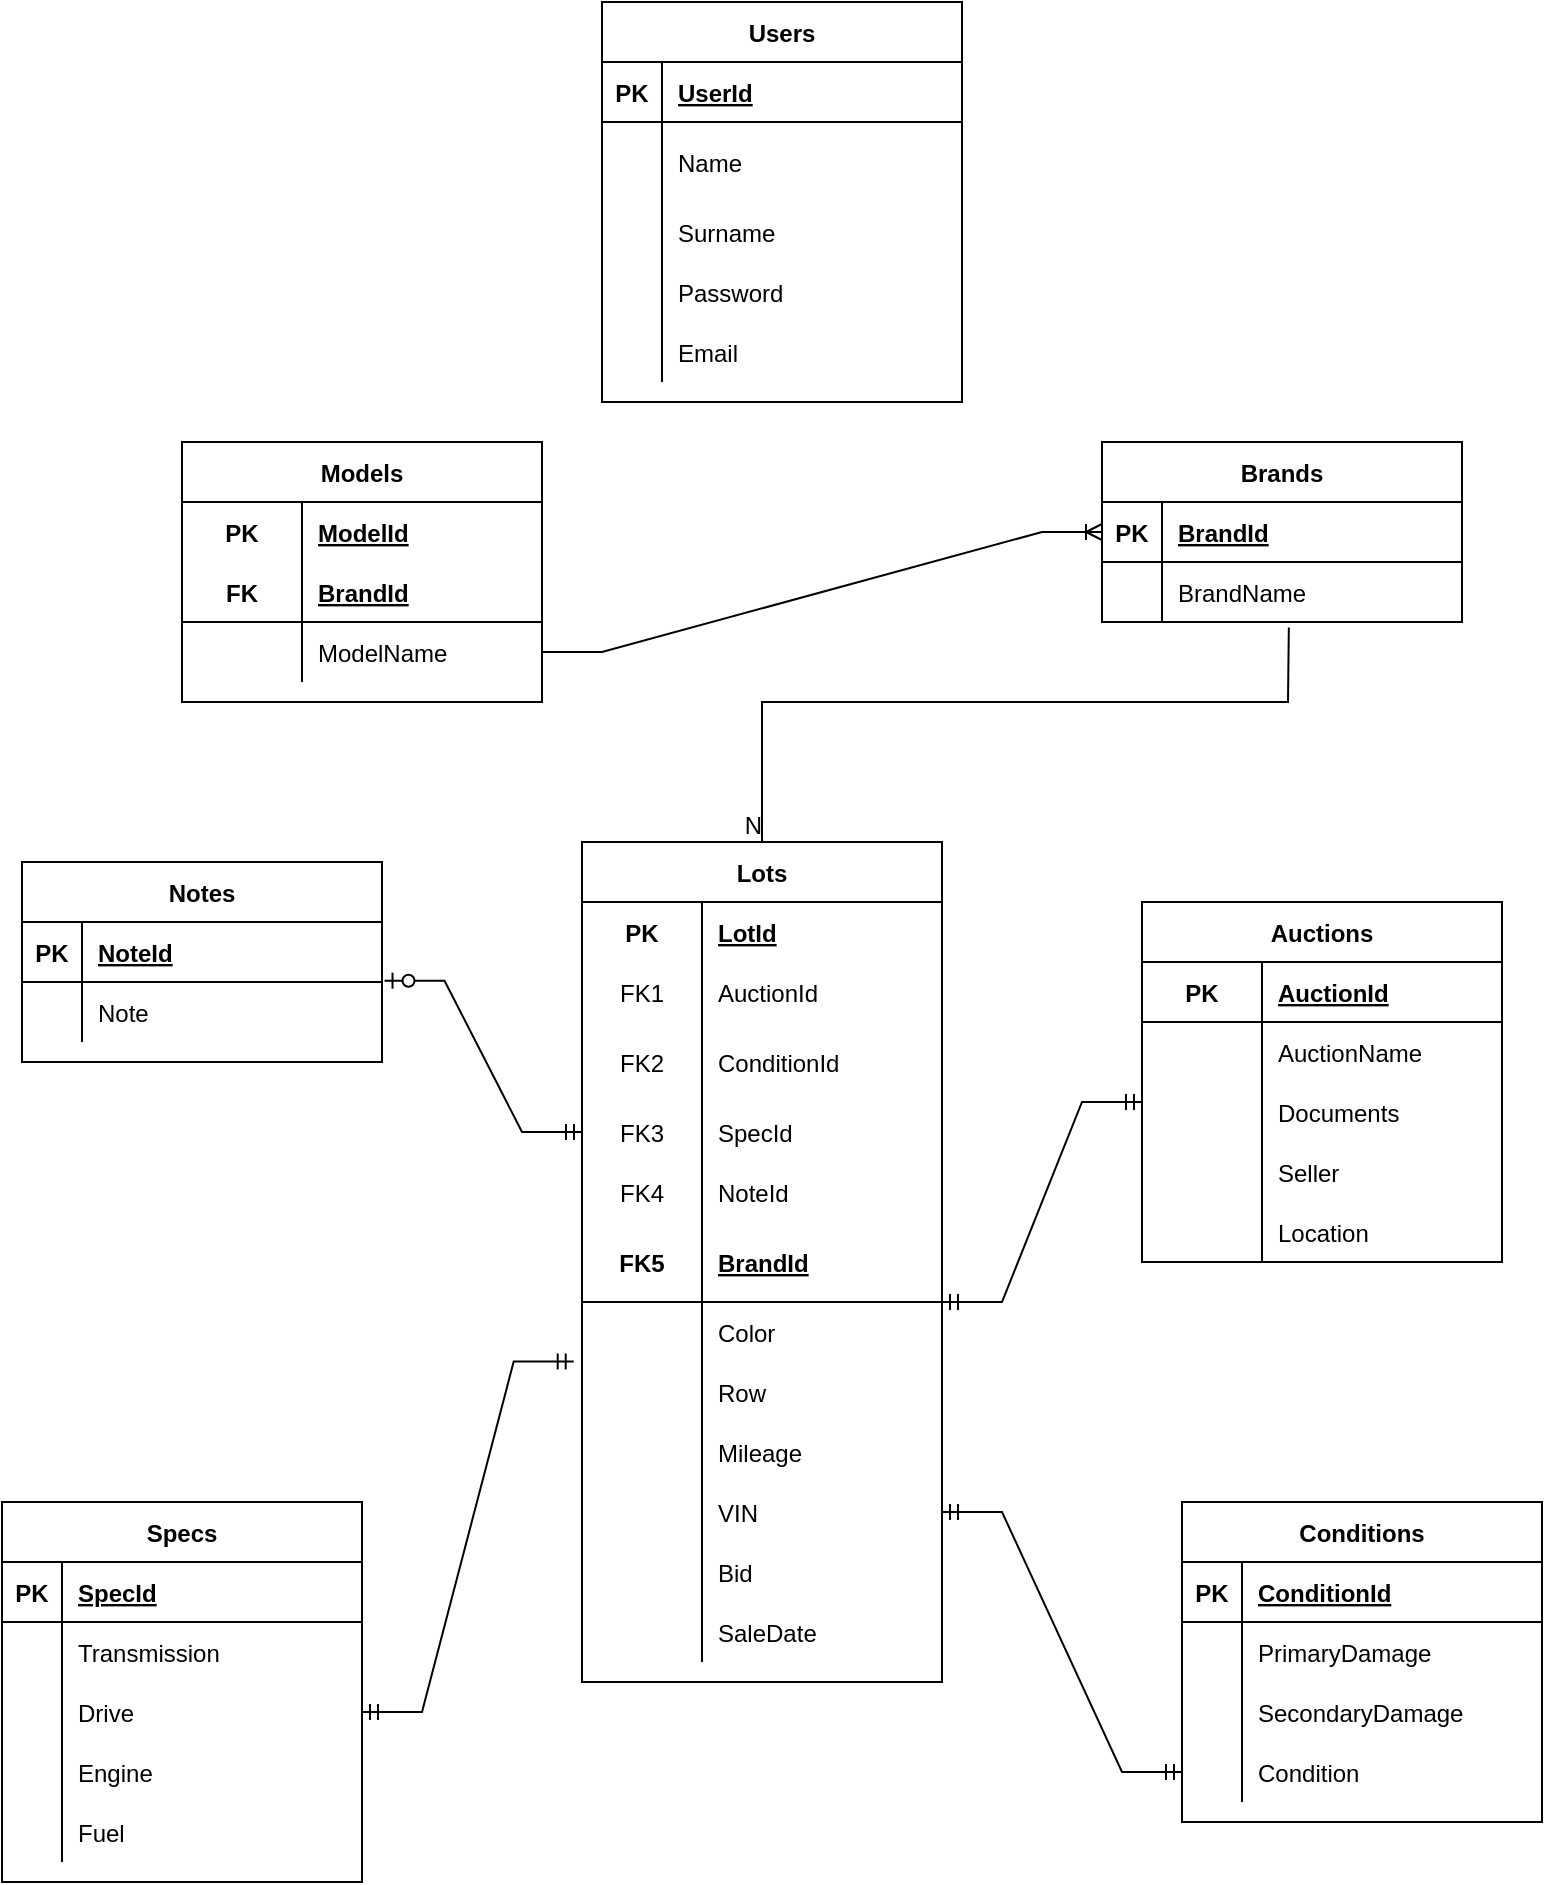 <mxfile version="20.4.1" type="device"><diagram id="ZHVFllfTm1Ne_Sg3Fxmw" name="Страница 1"><mxGraphModel dx="1738" dy="969" grid="1" gridSize="10" guides="1" tooltips="1" connect="1" arrows="1" fold="1" page="1" pageScale="1" pageWidth="827" pageHeight="1169" math="0" shadow="0"><root><mxCell id="0"/><mxCell id="1" parent="0"/><mxCell id="SFnsyW_C4qfjfUUi98TA-1" value="Brands" style="shape=table;startSize=30;container=1;collapsible=1;childLayout=tableLayout;fixedRows=1;rowLines=0;fontStyle=1;align=center;resizeLast=1;" vertex="1" parent="1"><mxGeometry x="590" y="330" width="180" height="90" as="geometry"/></mxCell><mxCell id="SFnsyW_C4qfjfUUi98TA-2" value="" style="shape=tableRow;horizontal=0;startSize=0;swimlaneHead=0;swimlaneBody=0;fillColor=none;collapsible=0;dropTarget=0;points=[[0,0.5],[1,0.5]];portConstraint=eastwest;top=0;left=0;right=0;bottom=1;" vertex="1" parent="SFnsyW_C4qfjfUUi98TA-1"><mxGeometry y="30" width="180" height="30" as="geometry"/></mxCell><mxCell id="SFnsyW_C4qfjfUUi98TA-3" value="PK" style="shape=partialRectangle;connectable=0;fillColor=none;top=0;left=0;bottom=0;right=0;fontStyle=1;overflow=hidden;" vertex="1" parent="SFnsyW_C4qfjfUUi98TA-2"><mxGeometry width="30" height="30" as="geometry"><mxRectangle width="30" height="30" as="alternateBounds"/></mxGeometry></mxCell><mxCell id="SFnsyW_C4qfjfUUi98TA-4" value="BrandId" style="shape=partialRectangle;connectable=0;fillColor=none;top=0;left=0;bottom=0;right=0;align=left;spacingLeft=6;fontStyle=5;overflow=hidden;" vertex="1" parent="SFnsyW_C4qfjfUUi98TA-2"><mxGeometry x="30" width="150" height="30" as="geometry"><mxRectangle width="150" height="30" as="alternateBounds"/></mxGeometry></mxCell><mxCell id="SFnsyW_C4qfjfUUi98TA-5" value="" style="shape=tableRow;horizontal=0;startSize=0;swimlaneHead=0;swimlaneBody=0;fillColor=none;collapsible=0;dropTarget=0;points=[[0,0.5],[1,0.5]];portConstraint=eastwest;top=0;left=0;right=0;bottom=0;" vertex="1" parent="SFnsyW_C4qfjfUUi98TA-1"><mxGeometry y="60" width="180" height="30" as="geometry"/></mxCell><mxCell id="SFnsyW_C4qfjfUUi98TA-6" value="" style="shape=partialRectangle;connectable=0;fillColor=none;top=0;left=0;bottom=0;right=0;editable=1;overflow=hidden;" vertex="1" parent="SFnsyW_C4qfjfUUi98TA-5"><mxGeometry width="30" height="30" as="geometry"><mxRectangle width="30" height="30" as="alternateBounds"/></mxGeometry></mxCell><mxCell id="SFnsyW_C4qfjfUUi98TA-7" value="BrandName" style="shape=partialRectangle;connectable=0;fillColor=none;top=0;left=0;bottom=0;right=0;align=left;spacingLeft=6;overflow=hidden;" vertex="1" parent="SFnsyW_C4qfjfUUi98TA-5"><mxGeometry x="30" width="150" height="30" as="geometry"><mxRectangle width="150" height="30" as="alternateBounds"/></mxGeometry></mxCell><mxCell id="SFnsyW_C4qfjfUUi98TA-14" value="Models" style="shape=table;startSize=30;container=1;collapsible=1;childLayout=tableLayout;fixedRows=1;rowLines=0;fontStyle=1;align=center;resizeLast=1;" vertex="1" parent="1"><mxGeometry x="130" y="330" width="180" height="130" as="geometry"/></mxCell><mxCell id="SFnsyW_C4qfjfUUi98TA-15" value="" style="shape=tableRow;horizontal=0;startSize=0;swimlaneHead=0;swimlaneBody=0;fillColor=none;collapsible=0;dropTarget=0;points=[[0,0.5],[1,0.5]];portConstraint=eastwest;top=0;left=0;right=0;bottom=0;" vertex="1" parent="SFnsyW_C4qfjfUUi98TA-14"><mxGeometry y="30" width="180" height="30" as="geometry"/></mxCell><mxCell id="SFnsyW_C4qfjfUUi98TA-16" value="PK" style="shape=partialRectangle;connectable=0;fillColor=none;top=0;left=0;bottom=0;right=0;fontStyle=1;overflow=hidden;" vertex="1" parent="SFnsyW_C4qfjfUUi98TA-15"><mxGeometry width="60" height="30" as="geometry"><mxRectangle width="60" height="30" as="alternateBounds"/></mxGeometry></mxCell><mxCell id="SFnsyW_C4qfjfUUi98TA-17" value="ModelId" style="shape=partialRectangle;connectable=0;fillColor=none;top=0;left=0;bottom=0;right=0;align=left;spacingLeft=6;fontStyle=5;overflow=hidden;" vertex="1" parent="SFnsyW_C4qfjfUUi98TA-15"><mxGeometry x="60" width="120" height="30" as="geometry"><mxRectangle width="120" height="30" as="alternateBounds"/></mxGeometry></mxCell><mxCell id="SFnsyW_C4qfjfUUi98TA-18" value="" style="shape=tableRow;horizontal=0;startSize=0;swimlaneHead=0;swimlaneBody=0;fillColor=none;collapsible=0;dropTarget=0;points=[[0,0.5],[1,0.5]];portConstraint=eastwest;top=0;left=0;right=0;bottom=1;" vertex="1" parent="SFnsyW_C4qfjfUUi98TA-14"><mxGeometry y="60" width="180" height="30" as="geometry"/></mxCell><mxCell id="SFnsyW_C4qfjfUUi98TA-19" value="FK" style="shape=partialRectangle;connectable=0;fillColor=none;top=0;left=0;bottom=0;right=0;fontStyle=1;overflow=hidden;" vertex="1" parent="SFnsyW_C4qfjfUUi98TA-18"><mxGeometry width="60" height="30" as="geometry"><mxRectangle width="60" height="30" as="alternateBounds"/></mxGeometry></mxCell><mxCell id="SFnsyW_C4qfjfUUi98TA-20" value="BrandId" style="shape=partialRectangle;connectable=0;fillColor=none;top=0;left=0;bottom=0;right=0;align=left;spacingLeft=6;fontStyle=5;overflow=hidden;" vertex="1" parent="SFnsyW_C4qfjfUUi98TA-18"><mxGeometry x="60" width="120" height="30" as="geometry"><mxRectangle width="120" height="30" as="alternateBounds"/></mxGeometry></mxCell><mxCell id="SFnsyW_C4qfjfUUi98TA-21" value="" style="shape=tableRow;horizontal=0;startSize=0;swimlaneHead=0;swimlaneBody=0;fillColor=none;collapsible=0;dropTarget=0;points=[[0,0.5],[1,0.5]];portConstraint=eastwest;top=0;left=0;right=0;bottom=0;" vertex="1" parent="SFnsyW_C4qfjfUUi98TA-14"><mxGeometry y="90" width="180" height="30" as="geometry"/></mxCell><mxCell id="SFnsyW_C4qfjfUUi98TA-22" value="" style="shape=partialRectangle;connectable=0;fillColor=none;top=0;left=0;bottom=0;right=0;editable=1;overflow=hidden;" vertex="1" parent="SFnsyW_C4qfjfUUi98TA-21"><mxGeometry width="60" height="30" as="geometry"><mxRectangle width="60" height="30" as="alternateBounds"/></mxGeometry></mxCell><mxCell id="SFnsyW_C4qfjfUUi98TA-23" value="ModelName" style="shape=partialRectangle;connectable=0;fillColor=none;top=0;left=0;bottom=0;right=0;align=left;spacingLeft=6;overflow=hidden;" vertex="1" parent="SFnsyW_C4qfjfUUi98TA-21"><mxGeometry x="60" width="120" height="30" as="geometry"><mxRectangle width="120" height="30" as="alternateBounds"/></mxGeometry></mxCell><mxCell id="SFnsyW_C4qfjfUUi98TA-27" value="Lots" style="shape=table;startSize=30;container=1;collapsible=1;childLayout=tableLayout;fixedRows=1;rowLines=0;fontStyle=1;align=center;resizeLast=1;" vertex="1" parent="1"><mxGeometry x="330" y="530" width="180" height="420" as="geometry"/></mxCell><mxCell id="SFnsyW_C4qfjfUUi98TA-28" value="" style="shape=tableRow;horizontal=0;startSize=0;swimlaneHead=0;swimlaneBody=0;fillColor=none;collapsible=0;dropTarget=0;points=[[0,0.5],[1,0.5]];portConstraint=eastwest;top=0;left=0;right=0;bottom=0;" vertex="1" parent="SFnsyW_C4qfjfUUi98TA-27"><mxGeometry y="30" width="180" height="30" as="geometry"/></mxCell><mxCell id="SFnsyW_C4qfjfUUi98TA-29" value="PK" style="shape=partialRectangle;connectable=0;fillColor=none;top=0;left=0;bottom=0;right=0;fontStyle=1;overflow=hidden;" vertex="1" parent="SFnsyW_C4qfjfUUi98TA-28"><mxGeometry width="60" height="30" as="geometry"><mxRectangle width="60" height="30" as="alternateBounds"/></mxGeometry></mxCell><mxCell id="SFnsyW_C4qfjfUUi98TA-30" value="LotId" style="shape=partialRectangle;connectable=0;fillColor=none;top=0;left=0;bottom=0;right=0;align=left;spacingLeft=6;fontStyle=5;overflow=hidden;" vertex="1" parent="SFnsyW_C4qfjfUUi98TA-28"><mxGeometry x="60" width="120" height="30" as="geometry"><mxRectangle width="120" height="30" as="alternateBounds"/></mxGeometry></mxCell><mxCell id="SFnsyW_C4qfjfUUi98TA-43" value="" style="shape=tableRow;horizontal=0;startSize=0;swimlaneHead=0;swimlaneBody=0;fillColor=none;collapsible=0;dropTarget=0;points=[[0,0.5],[1,0.5]];portConstraint=eastwest;top=0;left=0;right=0;bottom=0;" vertex="1" parent="SFnsyW_C4qfjfUUi98TA-27"><mxGeometry y="60" width="180" height="30" as="geometry"/></mxCell><mxCell id="SFnsyW_C4qfjfUUi98TA-44" value="FK1" style="shape=partialRectangle;connectable=0;fillColor=none;top=0;left=0;bottom=0;right=0;fontStyle=0;overflow=hidden;" vertex="1" parent="SFnsyW_C4qfjfUUi98TA-43"><mxGeometry width="60" height="30" as="geometry"><mxRectangle width="60" height="30" as="alternateBounds"/></mxGeometry></mxCell><mxCell id="SFnsyW_C4qfjfUUi98TA-45" value="AuctionId" style="shape=partialRectangle;connectable=0;fillColor=none;top=0;left=0;bottom=0;right=0;align=left;spacingLeft=6;fontStyle=0;overflow=hidden;" vertex="1" parent="SFnsyW_C4qfjfUUi98TA-43"><mxGeometry x="60" width="120" height="30" as="geometry"><mxRectangle width="120" height="30" as="alternateBounds"/></mxGeometry></mxCell><mxCell id="SFnsyW_C4qfjfUUi98TA-46" value="" style="shape=tableRow;horizontal=0;startSize=0;swimlaneHead=0;swimlaneBody=0;fillColor=none;collapsible=0;dropTarget=0;points=[[0,0.5],[1,0.5]];portConstraint=eastwest;top=0;left=0;right=0;bottom=0;" vertex="1" parent="SFnsyW_C4qfjfUUi98TA-27"><mxGeometry y="90" width="180" height="40" as="geometry"/></mxCell><mxCell id="SFnsyW_C4qfjfUUi98TA-47" value="FK2" style="shape=partialRectangle;connectable=0;fillColor=none;top=0;left=0;bottom=0;right=0;fontStyle=0;overflow=hidden;" vertex="1" parent="SFnsyW_C4qfjfUUi98TA-46"><mxGeometry width="60" height="40" as="geometry"><mxRectangle width="60" height="40" as="alternateBounds"/></mxGeometry></mxCell><mxCell id="SFnsyW_C4qfjfUUi98TA-48" value="ConditionId" style="shape=partialRectangle;connectable=0;fillColor=none;top=0;left=0;bottom=0;right=0;align=left;spacingLeft=6;fontStyle=0;overflow=hidden;" vertex="1" parent="SFnsyW_C4qfjfUUi98TA-46"><mxGeometry x="60" width="120" height="40" as="geometry"><mxRectangle width="120" height="40" as="alternateBounds"/></mxGeometry></mxCell><mxCell id="SFnsyW_C4qfjfUUi98TA-124" value="" style="shape=tableRow;horizontal=0;startSize=0;swimlaneHead=0;swimlaneBody=0;fillColor=none;collapsible=0;dropTarget=0;points=[[0,0.5],[1,0.5]];portConstraint=eastwest;top=0;left=0;right=0;bottom=0;" vertex="1" parent="SFnsyW_C4qfjfUUi98TA-27"><mxGeometry y="130" width="180" height="30" as="geometry"/></mxCell><mxCell id="SFnsyW_C4qfjfUUi98TA-125" value="FK3" style="shape=partialRectangle;connectable=0;fillColor=none;top=0;left=0;bottom=0;right=0;fontStyle=0;overflow=hidden;" vertex="1" parent="SFnsyW_C4qfjfUUi98TA-124"><mxGeometry width="60" height="30" as="geometry"><mxRectangle width="60" height="30" as="alternateBounds"/></mxGeometry></mxCell><mxCell id="SFnsyW_C4qfjfUUi98TA-126" value="SpecId" style="shape=partialRectangle;connectable=0;fillColor=none;top=0;left=0;bottom=0;right=0;align=left;spacingLeft=6;fontStyle=0;overflow=hidden;" vertex="1" parent="SFnsyW_C4qfjfUUi98TA-124"><mxGeometry x="60" width="120" height="30" as="geometry"><mxRectangle width="120" height="30" as="alternateBounds"/></mxGeometry></mxCell><mxCell id="SFnsyW_C4qfjfUUi98TA-161" value="" style="shape=tableRow;horizontal=0;startSize=0;swimlaneHead=0;swimlaneBody=0;fillColor=none;collapsible=0;dropTarget=0;points=[[0,0.5],[1,0.5]];portConstraint=eastwest;top=0;left=0;right=0;bottom=0;" vertex="1" parent="SFnsyW_C4qfjfUUi98TA-27"><mxGeometry y="160" width="180" height="30" as="geometry"/></mxCell><mxCell id="SFnsyW_C4qfjfUUi98TA-162" value="FK4" style="shape=partialRectangle;connectable=0;fillColor=none;top=0;left=0;bottom=0;right=0;fontStyle=0;overflow=hidden;" vertex="1" parent="SFnsyW_C4qfjfUUi98TA-161"><mxGeometry width="60" height="30" as="geometry"><mxRectangle width="60" height="30" as="alternateBounds"/></mxGeometry></mxCell><mxCell id="SFnsyW_C4qfjfUUi98TA-163" value="NoteId" style="shape=partialRectangle;connectable=0;fillColor=none;top=0;left=0;bottom=0;right=0;align=left;spacingLeft=6;fontStyle=0;overflow=hidden;" vertex="1" parent="SFnsyW_C4qfjfUUi98TA-161"><mxGeometry x="60" width="120" height="30" as="geometry"><mxRectangle width="120" height="30" as="alternateBounds"/></mxGeometry></mxCell><mxCell id="SFnsyW_C4qfjfUUi98TA-31" value="" style="shape=tableRow;horizontal=0;startSize=0;swimlaneHead=0;swimlaneBody=0;fillColor=none;collapsible=0;dropTarget=0;points=[[0,0.5],[1,0.5]];portConstraint=eastwest;top=0;left=0;right=0;bottom=1;" vertex="1" parent="SFnsyW_C4qfjfUUi98TA-27"><mxGeometry y="190" width="180" height="40" as="geometry"/></mxCell><mxCell id="SFnsyW_C4qfjfUUi98TA-32" value="FK5" style="shape=partialRectangle;connectable=0;fillColor=none;top=0;left=0;bottom=0;right=0;fontStyle=1;overflow=hidden;" vertex="1" parent="SFnsyW_C4qfjfUUi98TA-31"><mxGeometry width="60" height="40" as="geometry"><mxRectangle width="60" height="40" as="alternateBounds"/></mxGeometry></mxCell><mxCell id="SFnsyW_C4qfjfUUi98TA-33" value="BrandId" style="shape=partialRectangle;connectable=0;fillColor=none;top=0;left=0;bottom=0;right=0;align=left;spacingLeft=6;fontStyle=5;overflow=hidden;" vertex="1" parent="SFnsyW_C4qfjfUUi98TA-31"><mxGeometry x="60" width="120" height="40" as="geometry"><mxRectangle width="120" height="40" as="alternateBounds"/></mxGeometry></mxCell><mxCell id="SFnsyW_C4qfjfUUi98TA-34" value="" style="shape=tableRow;horizontal=0;startSize=0;swimlaneHead=0;swimlaneBody=0;fillColor=none;collapsible=0;dropTarget=0;points=[[0,0.5],[1,0.5]];portConstraint=eastwest;top=0;left=0;right=0;bottom=0;" vertex="1" parent="SFnsyW_C4qfjfUUi98TA-27"><mxGeometry y="230" width="180" height="30" as="geometry"/></mxCell><mxCell id="SFnsyW_C4qfjfUUi98TA-35" value="" style="shape=partialRectangle;connectable=0;fillColor=none;top=0;left=0;bottom=0;right=0;editable=1;overflow=hidden;" vertex="1" parent="SFnsyW_C4qfjfUUi98TA-34"><mxGeometry width="60" height="30" as="geometry"><mxRectangle width="60" height="30" as="alternateBounds"/></mxGeometry></mxCell><mxCell id="SFnsyW_C4qfjfUUi98TA-36" value="Color" style="shape=partialRectangle;connectable=0;fillColor=none;top=0;left=0;bottom=0;right=0;align=left;spacingLeft=6;overflow=hidden;" vertex="1" parent="SFnsyW_C4qfjfUUi98TA-34"><mxGeometry x="60" width="120" height="30" as="geometry"><mxRectangle width="120" height="30" as="alternateBounds"/></mxGeometry></mxCell><mxCell id="SFnsyW_C4qfjfUUi98TA-65" value="" style="shape=tableRow;horizontal=0;startSize=0;swimlaneHead=0;swimlaneBody=0;fillColor=none;collapsible=0;dropTarget=0;points=[[0,0.5],[1,0.5]];portConstraint=eastwest;top=0;left=0;right=0;bottom=0;" vertex="1" parent="SFnsyW_C4qfjfUUi98TA-27"><mxGeometry y="260" width="180" height="30" as="geometry"/></mxCell><mxCell id="SFnsyW_C4qfjfUUi98TA-66" value="" style="shape=partialRectangle;connectable=0;fillColor=none;top=0;left=0;bottom=0;right=0;editable=1;overflow=hidden;" vertex="1" parent="SFnsyW_C4qfjfUUi98TA-65"><mxGeometry width="60" height="30" as="geometry"><mxRectangle width="60" height="30" as="alternateBounds"/></mxGeometry></mxCell><mxCell id="SFnsyW_C4qfjfUUi98TA-67" value="Row" style="shape=partialRectangle;connectable=0;fillColor=none;top=0;left=0;bottom=0;right=0;align=left;spacingLeft=6;overflow=hidden;" vertex="1" parent="SFnsyW_C4qfjfUUi98TA-65"><mxGeometry x="60" width="120" height="30" as="geometry"><mxRectangle width="120" height="30" as="alternateBounds"/></mxGeometry></mxCell><mxCell id="SFnsyW_C4qfjfUUi98TA-68" value="" style="shape=tableRow;horizontal=0;startSize=0;swimlaneHead=0;swimlaneBody=0;fillColor=none;collapsible=0;dropTarget=0;points=[[0,0.5],[1,0.5]];portConstraint=eastwest;top=0;left=0;right=0;bottom=0;" vertex="1" parent="SFnsyW_C4qfjfUUi98TA-27"><mxGeometry y="290" width="180" height="30" as="geometry"/></mxCell><mxCell id="SFnsyW_C4qfjfUUi98TA-69" value="" style="shape=partialRectangle;connectable=0;fillColor=none;top=0;left=0;bottom=0;right=0;editable=1;overflow=hidden;" vertex="1" parent="SFnsyW_C4qfjfUUi98TA-68"><mxGeometry width="60" height="30" as="geometry"><mxRectangle width="60" height="30" as="alternateBounds"/></mxGeometry></mxCell><mxCell id="SFnsyW_C4qfjfUUi98TA-70" value="Mileage" style="shape=partialRectangle;connectable=0;fillColor=none;top=0;left=0;bottom=0;right=0;align=left;spacingLeft=6;overflow=hidden;" vertex="1" parent="SFnsyW_C4qfjfUUi98TA-68"><mxGeometry x="60" width="120" height="30" as="geometry"><mxRectangle width="120" height="30" as="alternateBounds"/></mxGeometry></mxCell><mxCell id="SFnsyW_C4qfjfUUi98TA-90" value="" style="shape=tableRow;horizontal=0;startSize=0;swimlaneHead=0;swimlaneBody=0;fillColor=none;collapsible=0;dropTarget=0;points=[[0,0.5],[1,0.5]];portConstraint=eastwest;top=0;left=0;right=0;bottom=0;" vertex="1" parent="SFnsyW_C4qfjfUUi98TA-27"><mxGeometry y="320" width="180" height="30" as="geometry"/></mxCell><mxCell id="SFnsyW_C4qfjfUUi98TA-91" value="" style="shape=partialRectangle;connectable=0;fillColor=none;top=0;left=0;bottom=0;right=0;editable=1;overflow=hidden;" vertex="1" parent="SFnsyW_C4qfjfUUi98TA-90"><mxGeometry width="60" height="30" as="geometry"><mxRectangle width="60" height="30" as="alternateBounds"/></mxGeometry></mxCell><mxCell id="SFnsyW_C4qfjfUUi98TA-92" value="VIN" style="shape=partialRectangle;connectable=0;fillColor=none;top=0;left=0;bottom=0;right=0;align=left;spacingLeft=6;overflow=hidden;" vertex="1" parent="SFnsyW_C4qfjfUUi98TA-90"><mxGeometry x="60" width="120" height="30" as="geometry"><mxRectangle width="120" height="30" as="alternateBounds"/></mxGeometry></mxCell><mxCell id="SFnsyW_C4qfjfUUi98TA-131" value="" style="shape=tableRow;horizontal=0;startSize=0;swimlaneHead=0;swimlaneBody=0;fillColor=none;collapsible=0;dropTarget=0;points=[[0,0.5],[1,0.5]];portConstraint=eastwest;top=0;left=0;right=0;bottom=0;" vertex="1" parent="SFnsyW_C4qfjfUUi98TA-27"><mxGeometry y="350" width="180" height="30" as="geometry"/></mxCell><mxCell id="SFnsyW_C4qfjfUUi98TA-132" value="" style="shape=partialRectangle;connectable=0;fillColor=none;top=0;left=0;bottom=0;right=0;editable=1;overflow=hidden;" vertex="1" parent="SFnsyW_C4qfjfUUi98TA-131"><mxGeometry width="60" height="30" as="geometry"><mxRectangle width="60" height="30" as="alternateBounds"/></mxGeometry></mxCell><mxCell id="SFnsyW_C4qfjfUUi98TA-133" value="Bid" style="shape=partialRectangle;connectable=0;fillColor=none;top=0;left=0;bottom=0;right=0;align=left;spacingLeft=6;overflow=hidden;" vertex="1" parent="SFnsyW_C4qfjfUUi98TA-131"><mxGeometry x="60" width="120" height="30" as="geometry"><mxRectangle width="120" height="30" as="alternateBounds"/></mxGeometry></mxCell><mxCell id="SFnsyW_C4qfjfUUi98TA-37" value="" style="shape=tableRow;horizontal=0;startSize=0;swimlaneHead=0;swimlaneBody=0;fillColor=none;collapsible=0;dropTarget=0;points=[[0,0.5],[1,0.5]];portConstraint=eastwest;top=0;left=0;right=0;bottom=0;" vertex="1" parent="SFnsyW_C4qfjfUUi98TA-27"><mxGeometry y="380" width="180" height="30" as="geometry"/></mxCell><mxCell id="SFnsyW_C4qfjfUUi98TA-38" value="" style="shape=partialRectangle;connectable=0;fillColor=none;top=0;left=0;bottom=0;right=0;editable=1;overflow=hidden;" vertex="1" parent="SFnsyW_C4qfjfUUi98TA-37"><mxGeometry width="60" height="30" as="geometry"><mxRectangle width="60" height="30" as="alternateBounds"/></mxGeometry></mxCell><mxCell id="SFnsyW_C4qfjfUUi98TA-39" value="SaleDate" style="shape=partialRectangle;connectable=0;fillColor=none;top=0;left=0;bottom=0;right=0;align=left;spacingLeft=6;overflow=hidden;" vertex="1" parent="SFnsyW_C4qfjfUUi98TA-37"><mxGeometry x="60" width="120" height="30" as="geometry"><mxRectangle width="120" height="30" as="alternateBounds"/></mxGeometry></mxCell><mxCell id="SFnsyW_C4qfjfUUi98TA-49" value="Users" style="shape=table;startSize=30;container=1;collapsible=1;childLayout=tableLayout;fixedRows=1;rowLines=0;fontStyle=1;align=center;resizeLast=1;" vertex="1" parent="1"><mxGeometry x="340" y="110" width="180" height="200" as="geometry"/></mxCell><mxCell id="SFnsyW_C4qfjfUUi98TA-50" value="" style="shape=tableRow;horizontal=0;startSize=0;swimlaneHead=0;swimlaneBody=0;fillColor=none;collapsible=0;dropTarget=0;points=[[0,0.5],[1,0.5]];portConstraint=eastwest;top=0;left=0;right=0;bottom=1;" vertex="1" parent="SFnsyW_C4qfjfUUi98TA-49"><mxGeometry y="30" width="180" height="30" as="geometry"/></mxCell><mxCell id="SFnsyW_C4qfjfUUi98TA-51" value="PK" style="shape=partialRectangle;connectable=0;fillColor=none;top=0;left=0;bottom=0;right=0;fontStyle=1;overflow=hidden;" vertex="1" parent="SFnsyW_C4qfjfUUi98TA-50"><mxGeometry width="30" height="30" as="geometry"><mxRectangle width="30" height="30" as="alternateBounds"/></mxGeometry></mxCell><mxCell id="SFnsyW_C4qfjfUUi98TA-52" value="UserId" style="shape=partialRectangle;connectable=0;fillColor=none;top=0;left=0;bottom=0;right=0;align=left;spacingLeft=6;fontStyle=5;overflow=hidden;" vertex="1" parent="SFnsyW_C4qfjfUUi98TA-50"><mxGeometry x="30" width="150" height="30" as="geometry"><mxRectangle width="150" height="30" as="alternateBounds"/></mxGeometry></mxCell><mxCell id="SFnsyW_C4qfjfUUi98TA-53" value="" style="shape=tableRow;horizontal=0;startSize=0;swimlaneHead=0;swimlaneBody=0;fillColor=none;collapsible=0;dropTarget=0;points=[[0,0.5],[1,0.5]];portConstraint=eastwest;top=0;left=0;right=0;bottom=0;" vertex="1" parent="SFnsyW_C4qfjfUUi98TA-49"><mxGeometry y="60" width="180" height="40" as="geometry"/></mxCell><mxCell id="SFnsyW_C4qfjfUUi98TA-54" value="" style="shape=partialRectangle;connectable=0;fillColor=none;top=0;left=0;bottom=0;right=0;editable=1;overflow=hidden;" vertex="1" parent="SFnsyW_C4qfjfUUi98TA-53"><mxGeometry width="30" height="40" as="geometry"><mxRectangle width="30" height="40" as="alternateBounds"/></mxGeometry></mxCell><mxCell id="SFnsyW_C4qfjfUUi98TA-55" value="Name" style="shape=partialRectangle;connectable=0;fillColor=none;top=0;left=0;bottom=0;right=0;align=left;spacingLeft=6;overflow=hidden;" vertex="1" parent="SFnsyW_C4qfjfUUi98TA-53"><mxGeometry x="30" width="150" height="40" as="geometry"><mxRectangle width="150" height="40" as="alternateBounds"/></mxGeometry></mxCell><mxCell id="SFnsyW_C4qfjfUUi98TA-56" value="" style="shape=tableRow;horizontal=0;startSize=0;swimlaneHead=0;swimlaneBody=0;fillColor=none;collapsible=0;dropTarget=0;points=[[0,0.5],[1,0.5]];portConstraint=eastwest;top=0;left=0;right=0;bottom=0;" vertex="1" parent="SFnsyW_C4qfjfUUi98TA-49"><mxGeometry y="100" width="180" height="30" as="geometry"/></mxCell><mxCell id="SFnsyW_C4qfjfUUi98TA-57" value="" style="shape=partialRectangle;connectable=0;fillColor=none;top=0;left=0;bottom=0;right=0;editable=1;overflow=hidden;" vertex="1" parent="SFnsyW_C4qfjfUUi98TA-56"><mxGeometry width="30" height="30" as="geometry"><mxRectangle width="30" height="30" as="alternateBounds"/></mxGeometry></mxCell><mxCell id="SFnsyW_C4qfjfUUi98TA-58" value="Surname" style="shape=partialRectangle;connectable=0;fillColor=none;top=0;left=0;bottom=0;right=0;align=left;spacingLeft=6;overflow=hidden;" vertex="1" parent="SFnsyW_C4qfjfUUi98TA-56"><mxGeometry x="30" width="150" height="30" as="geometry"><mxRectangle width="150" height="30" as="alternateBounds"/></mxGeometry></mxCell><mxCell id="SFnsyW_C4qfjfUUi98TA-62" value="" style="shape=tableRow;horizontal=0;startSize=0;swimlaneHead=0;swimlaneBody=0;fillColor=none;collapsible=0;dropTarget=0;points=[[0,0.5],[1,0.5]];portConstraint=eastwest;top=0;left=0;right=0;bottom=0;" vertex="1" parent="SFnsyW_C4qfjfUUi98TA-49"><mxGeometry y="130" width="180" height="30" as="geometry"/></mxCell><mxCell id="SFnsyW_C4qfjfUUi98TA-63" value="" style="shape=partialRectangle;connectable=0;fillColor=none;top=0;left=0;bottom=0;right=0;editable=1;overflow=hidden;" vertex="1" parent="SFnsyW_C4qfjfUUi98TA-62"><mxGeometry width="30" height="30" as="geometry"><mxRectangle width="30" height="30" as="alternateBounds"/></mxGeometry></mxCell><mxCell id="SFnsyW_C4qfjfUUi98TA-64" value="Password" style="shape=partialRectangle;connectable=0;fillColor=none;top=0;left=0;bottom=0;right=0;align=left;spacingLeft=6;overflow=hidden;" vertex="1" parent="SFnsyW_C4qfjfUUi98TA-62"><mxGeometry x="30" width="150" height="30" as="geometry"><mxRectangle width="150" height="30" as="alternateBounds"/></mxGeometry></mxCell><mxCell id="SFnsyW_C4qfjfUUi98TA-59" value="" style="shape=tableRow;horizontal=0;startSize=0;swimlaneHead=0;swimlaneBody=0;fillColor=none;collapsible=0;dropTarget=0;points=[[0,0.5],[1,0.5]];portConstraint=eastwest;top=0;left=0;right=0;bottom=0;" vertex="1" parent="SFnsyW_C4qfjfUUi98TA-49"><mxGeometry y="160" width="180" height="30" as="geometry"/></mxCell><mxCell id="SFnsyW_C4qfjfUUi98TA-60" value="" style="shape=partialRectangle;connectable=0;fillColor=none;top=0;left=0;bottom=0;right=0;editable=1;overflow=hidden;" vertex="1" parent="SFnsyW_C4qfjfUUi98TA-59"><mxGeometry width="30" height="30" as="geometry"><mxRectangle width="30" height="30" as="alternateBounds"/></mxGeometry></mxCell><mxCell id="SFnsyW_C4qfjfUUi98TA-61" value="Email" style="shape=partialRectangle;connectable=0;fillColor=none;top=0;left=0;bottom=0;right=0;align=left;spacingLeft=6;overflow=hidden;" vertex="1" parent="SFnsyW_C4qfjfUUi98TA-59"><mxGeometry x="30" width="150" height="30" as="geometry"><mxRectangle width="150" height="30" as="alternateBounds"/></mxGeometry></mxCell><mxCell id="SFnsyW_C4qfjfUUi98TA-71" value="Auctions" style="shape=table;startSize=30;container=1;collapsible=1;childLayout=tableLayout;fixedRows=1;rowLines=0;fontStyle=1;align=center;resizeLast=1;" vertex="1" parent="1"><mxGeometry x="610" y="560" width="180" height="180" as="geometry"/></mxCell><mxCell id="SFnsyW_C4qfjfUUi98TA-75" value="" style="shape=tableRow;horizontal=0;startSize=0;swimlaneHead=0;swimlaneBody=0;fillColor=none;collapsible=0;dropTarget=0;points=[[0,0.5],[1,0.5]];portConstraint=eastwest;top=0;left=0;right=0;bottom=1;" vertex="1" parent="SFnsyW_C4qfjfUUi98TA-71"><mxGeometry y="30" width="180" height="30" as="geometry"/></mxCell><mxCell id="SFnsyW_C4qfjfUUi98TA-76" value="PK" style="shape=partialRectangle;connectable=0;fillColor=none;top=0;left=0;bottom=0;right=0;fontStyle=1;overflow=hidden;" vertex="1" parent="SFnsyW_C4qfjfUUi98TA-75"><mxGeometry width="60" height="30" as="geometry"><mxRectangle width="60" height="30" as="alternateBounds"/></mxGeometry></mxCell><mxCell id="SFnsyW_C4qfjfUUi98TA-77" value="AuctionId" style="shape=partialRectangle;connectable=0;fillColor=none;top=0;left=0;bottom=0;right=0;align=left;spacingLeft=6;fontStyle=5;overflow=hidden;" vertex="1" parent="SFnsyW_C4qfjfUUi98TA-75"><mxGeometry x="60" width="120" height="30" as="geometry"><mxRectangle width="120" height="30" as="alternateBounds"/></mxGeometry></mxCell><mxCell id="SFnsyW_C4qfjfUUi98TA-78" value="" style="shape=tableRow;horizontal=0;startSize=0;swimlaneHead=0;swimlaneBody=0;fillColor=none;collapsible=0;dropTarget=0;points=[[0,0.5],[1,0.5]];portConstraint=eastwest;top=0;left=0;right=0;bottom=0;" vertex="1" parent="SFnsyW_C4qfjfUUi98TA-71"><mxGeometry y="60" width="180" height="30" as="geometry"/></mxCell><mxCell id="SFnsyW_C4qfjfUUi98TA-79" value="" style="shape=partialRectangle;connectable=0;fillColor=none;top=0;left=0;bottom=0;right=0;editable=1;overflow=hidden;" vertex="1" parent="SFnsyW_C4qfjfUUi98TA-78"><mxGeometry width="60" height="30" as="geometry"><mxRectangle width="60" height="30" as="alternateBounds"/></mxGeometry></mxCell><mxCell id="SFnsyW_C4qfjfUUi98TA-80" value="AuctionName" style="shape=partialRectangle;connectable=0;fillColor=none;top=0;left=0;bottom=0;right=0;align=left;spacingLeft=6;overflow=hidden;" vertex="1" parent="SFnsyW_C4qfjfUUi98TA-78"><mxGeometry x="60" width="120" height="30" as="geometry"><mxRectangle width="120" height="30" as="alternateBounds"/></mxGeometry></mxCell><mxCell id="SFnsyW_C4qfjfUUi98TA-84" value="" style="shape=tableRow;horizontal=0;startSize=0;swimlaneHead=0;swimlaneBody=0;fillColor=none;collapsible=0;dropTarget=0;points=[[0,0.5],[1,0.5]];portConstraint=eastwest;top=0;left=0;right=0;bottom=0;" vertex="1" parent="SFnsyW_C4qfjfUUi98TA-71"><mxGeometry y="90" width="180" height="30" as="geometry"/></mxCell><mxCell id="SFnsyW_C4qfjfUUi98TA-85" value="" style="shape=partialRectangle;connectable=0;fillColor=none;top=0;left=0;bottom=0;right=0;editable=1;overflow=hidden;" vertex="1" parent="SFnsyW_C4qfjfUUi98TA-84"><mxGeometry width="60" height="30" as="geometry"><mxRectangle width="60" height="30" as="alternateBounds"/></mxGeometry></mxCell><mxCell id="SFnsyW_C4qfjfUUi98TA-86" value="Documents" style="shape=partialRectangle;connectable=0;fillColor=none;top=0;left=0;bottom=0;right=0;align=left;spacingLeft=6;overflow=hidden;" vertex="1" parent="SFnsyW_C4qfjfUUi98TA-84"><mxGeometry x="60" width="120" height="30" as="geometry"><mxRectangle width="120" height="30" as="alternateBounds"/></mxGeometry></mxCell><mxCell id="SFnsyW_C4qfjfUUi98TA-87" value="" style="shape=tableRow;horizontal=0;startSize=0;swimlaneHead=0;swimlaneBody=0;fillColor=none;collapsible=0;dropTarget=0;points=[[0,0.5],[1,0.5]];portConstraint=eastwest;top=0;left=0;right=0;bottom=0;" vertex="1" parent="SFnsyW_C4qfjfUUi98TA-71"><mxGeometry y="120" width="180" height="30" as="geometry"/></mxCell><mxCell id="SFnsyW_C4qfjfUUi98TA-88" value="" style="shape=partialRectangle;connectable=0;fillColor=none;top=0;left=0;bottom=0;right=0;editable=1;overflow=hidden;" vertex="1" parent="SFnsyW_C4qfjfUUi98TA-87"><mxGeometry width="60" height="30" as="geometry"><mxRectangle width="60" height="30" as="alternateBounds"/></mxGeometry></mxCell><mxCell id="SFnsyW_C4qfjfUUi98TA-89" value="Seller" style="shape=partialRectangle;connectable=0;fillColor=none;top=0;left=0;bottom=0;right=0;align=left;spacingLeft=6;overflow=hidden;" vertex="1" parent="SFnsyW_C4qfjfUUi98TA-87"><mxGeometry x="60" width="120" height="30" as="geometry"><mxRectangle width="120" height="30" as="alternateBounds"/></mxGeometry></mxCell><mxCell id="SFnsyW_C4qfjfUUi98TA-81" value="" style="shape=tableRow;horizontal=0;startSize=0;swimlaneHead=0;swimlaneBody=0;fillColor=none;collapsible=0;dropTarget=0;points=[[0,0.5],[1,0.5]];portConstraint=eastwest;top=0;left=0;right=0;bottom=0;" vertex="1" parent="SFnsyW_C4qfjfUUi98TA-71"><mxGeometry y="150" width="180" height="30" as="geometry"/></mxCell><mxCell id="SFnsyW_C4qfjfUUi98TA-82" value="" style="shape=partialRectangle;connectable=0;fillColor=none;top=0;left=0;bottom=0;right=0;editable=1;overflow=hidden;" vertex="1" parent="SFnsyW_C4qfjfUUi98TA-81"><mxGeometry width="60" height="30" as="geometry"><mxRectangle width="60" height="30" as="alternateBounds"/></mxGeometry></mxCell><mxCell id="SFnsyW_C4qfjfUUi98TA-83" value="Location" style="shape=partialRectangle;connectable=0;fillColor=none;top=0;left=0;bottom=0;right=0;align=left;spacingLeft=6;overflow=hidden;" vertex="1" parent="SFnsyW_C4qfjfUUi98TA-81"><mxGeometry x="60" width="120" height="30" as="geometry"><mxRectangle width="120" height="30" as="alternateBounds"/></mxGeometry></mxCell><mxCell id="SFnsyW_C4qfjfUUi98TA-93" value="Conditions" style="shape=table;startSize=30;container=1;collapsible=1;childLayout=tableLayout;fixedRows=1;rowLines=0;fontStyle=1;align=center;resizeLast=1;" vertex="1" parent="1"><mxGeometry x="630" y="860" width="180" height="160" as="geometry"/></mxCell><mxCell id="SFnsyW_C4qfjfUUi98TA-94" value="" style="shape=tableRow;horizontal=0;startSize=0;swimlaneHead=0;swimlaneBody=0;fillColor=none;collapsible=0;dropTarget=0;points=[[0,0.5],[1,0.5]];portConstraint=eastwest;top=0;left=0;right=0;bottom=1;" vertex="1" parent="SFnsyW_C4qfjfUUi98TA-93"><mxGeometry y="30" width="180" height="30" as="geometry"/></mxCell><mxCell id="SFnsyW_C4qfjfUUi98TA-95" value="PK" style="shape=partialRectangle;connectable=0;fillColor=none;top=0;left=0;bottom=0;right=0;fontStyle=1;overflow=hidden;" vertex="1" parent="SFnsyW_C4qfjfUUi98TA-94"><mxGeometry width="30" height="30" as="geometry"><mxRectangle width="30" height="30" as="alternateBounds"/></mxGeometry></mxCell><mxCell id="SFnsyW_C4qfjfUUi98TA-96" value="ConditionId" style="shape=partialRectangle;connectable=0;fillColor=none;top=0;left=0;bottom=0;right=0;align=left;spacingLeft=6;fontStyle=5;overflow=hidden;" vertex="1" parent="SFnsyW_C4qfjfUUi98TA-94"><mxGeometry x="30" width="150" height="30" as="geometry"><mxRectangle width="150" height="30" as="alternateBounds"/></mxGeometry></mxCell><mxCell id="SFnsyW_C4qfjfUUi98TA-97" value="" style="shape=tableRow;horizontal=0;startSize=0;swimlaneHead=0;swimlaneBody=0;fillColor=none;collapsible=0;dropTarget=0;points=[[0,0.5],[1,0.5]];portConstraint=eastwest;top=0;left=0;right=0;bottom=0;" vertex="1" parent="SFnsyW_C4qfjfUUi98TA-93"><mxGeometry y="60" width="180" height="30" as="geometry"/></mxCell><mxCell id="SFnsyW_C4qfjfUUi98TA-98" value="" style="shape=partialRectangle;connectable=0;fillColor=none;top=0;left=0;bottom=0;right=0;editable=1;overflow=hidden;" vertex="1" parent="SFnsyW_C4qfjfUUi98TA-97"><mxGeometry width="30" height="30" as="geometry"><mxRectangle width="30" height="30" as="alternateBounds"/></mxGeometry></mxCell><mxCell id="SFnsyW_C4qfjfUUi98TA-99" value="PrimaryDamage" style="shape=partialRectangle;connectable=0;fillColor=none;top=0;left=0;bottom=0;right=0;align=left;spacingLeft=6;overflow=hidden;" vertex="1" parent="SFnsyW_C4qfjfUUi98TA-97"><mxGeometry x="30" width="150" height="30" as="geometry"><mxRectangle width="150" height="30" as="alternateBounds"/></mxGeometry></mxCell><mxCell id="SFnsyW_C4qfjfUUi98TA-100" value="" style="shape=tableRow;horizontal=0;startSize=0;swimlaneHead=0;swimlaneBody=0;fillColor=none;collapsible=0;dropTarget=0;points=[[0,0.5],[1,0.5]];portConstraint=eastwest;top=0;left=0;right=0;bottom=0;" vertex="1" parent="SFnsyW_C4qfjfUUi98TA-93"><mxGeometry y="90" width="180" height="30" as="geometry"/></mxCell><mxCell id="SFnsyW_C4qfjfUUi98TA-101" value="" style="shape=partialRectangle;connectable=0;fillColor=none;top=0;left=0;bottom=0;right=0;editable=1;overflow=hidden;" vertex="1" parent="SFnsyW_C4qfjfUUi98TA-100"><mxGeometry width="30" height="30" as="geometry"><mxRectangle width="30" height="30" as="alternateBounds"/></mxGeometry></mxCell><mxCell id="SFnsyW_C4qfjfUUi98TA-102" value="SecondaryDamage" style="shape=partialRectangle;connectable=0;fillColor=none;top=0;left=0;bottom=0;right=0;align=left;spacingLeft=6;overflow=hidden;" vertex="1" parent="SFnsyW_C4qfjfUUi98TA-100"><mxGeometry x="30" width="150" height="30" as="geometry"><mxRectangle width="150" height="30" as="alternateBounds"/></mxGeometry></mxCell><mxCell id="SFnsyW_C4qfjfUUi98TA-103" value="" style="shape=tableRow;horizontal=0;startSize=0;swimlaneHead=0;swimlaneBody=0;fillColor=none;collapsible=0;dropTarget=0;points=[[0,0.5],[1,0.5]];portConstraint=eastwest;top=0;left=0;right=0;bottom=0;" vertex="1" parent="SFnsyW_C4qfjfUUi98TA-93"><mxGeometry y="120" width="180" height="30" as="geometry"/></mxCell><mxCell id="SFnsyW_C4qfjfUUi98TA-104" value="" style="shape=partialRectangle;connectable=0;fillColor=none;top=0;left=0;bottom=0;right=0;editable=1;overflow=hidden;" vertex="1" parent="SFnsyW_C4qfjfUUi98TA-103"><mxGeometry width="30" height="30" as="geometry"><mxRectangle width="30" height="30" as="alternateBounds"/></mxGeometry></mxCell><mxCell id="SFnsyW_C4qfjfUUi98TA-105" value="Condition" style="shape=partialRectangle;connectable=0;fillColor=none;top=0;left=0;bottom=0;right=0;align=left;spacingLeft=6;overflow=hidden;" vertex="1" parent="SFnsyW_C4qfjfUUi98TA-103"><mxGeometry x="30" width="150" height="30" as="geometry"><mxRectangle width="150" height="30" as="alternateBounds"/></mxGeometry></mxCell><mxCell id="SFnsyW_C4qfjfUUi98TA-106" value="Specs" style="shape=table;startSize=30;container=1;collapsible=1;childLayout=tableLayout;fixedRows=1;rowLines=0;fontStyle=1;align=center;resizeLast=1;" vertex="1" parent="1"><mxGeometry x="40" y="860" width="180" height="190" as="geometry"/></mxCell><mxCell id="SFnsyW_C4qfjfUUi98TA-107" value="" style="shape=tableRow;horizontal=0;startSize=0;swimlaneHead=0;swimlaneBody=0;fillColor=none;collapsible=0;dropTarget=0;points=[[0,0.5],[1,0.5]];portConstraint=eastwest;top=0;left=0;right=0;bottom=1;" vertex="1" parent="SFnsyW_C4qfjfUUi98TA-106"><mxGeometry y="30" width="180" height="30" as="geometry"/></mxCell><mxCell id="SFnsyW_C4qfjfUUi98TA-108" value="PK" style="shape=partialRectangle;connectable=0;fillColor=none;top=0;left=0;bottom=0;right=0;fontStyle=1;overflow=hidden;" vertex="1" parent="SFnsyW_C4qfjfUUi98TA-107"><mxGeometry width="30" height="30" as="geometry"><mxRectangle width="30" height="30" as="alternateBounds"/></mxGeometry></mxCell><mxCell id="SFnsyW_C4qfjfUUi98TA-109" value="SpecId" style="shape=partialRectangle;connectable=0;fillColor=none;top=0;left=0;bottom=0;right=0;align=left;spacingLeft=6;fontStyle=5;overflow=hidden;" vertex="1" parent="SFnsyW_C4qfjfUUi98TA-107"><mxGeometry x="30" width="150" height="30" as="geometry"><mxRectangle width="150" height="30" as="alternateBounds"/></mxGeometry></mxCell><mxCell id="SFnsyW_C4qfjfUUi98TA-110" value="" style="shape=tableRow;horizontal=0;startSize=0;swimlaneHead=0;swimlaneBody=0;fillColor=none;collapsible=0;dropTarget=0;points=[[0,0.5],[1,0.5]];portConstraint=eastwest;top=0;left=0;right=0;bottom=0;" vertex="1" parent="SFnsyW_C4qfjfUUi98TA-106"><mxGeometry y="60" width="180" height="30" as="geometry"/></mxCell><mxCell id="SFnsyW_C4qfjfUUi98TA-111" value="" style="shape=partialRectangle;connectable=0;fillColor=none;top=0;left=0;bottom=0;right=0;editable=1;overflow=hidden;" vertex="1" parent="SFnsyW_C4qfjfUUi98TA-110"><mxGeometry width="30" height="30" as="geometry"><mxRectangle width="30" height="30" as="alternateBounds"/></mxGeometry></mxCell><mxCell id="SFnsyW_C4qfjfUUi98TA-112" value="Transmission" style="shape=partialRectangle;connectable=0;fillColor=none;top=0;left=0;bottom=0;right=0;align=left;spacingLeft=6;overflow=hidden;" vertex="1" parent="SFnsyW_C4qfjfUUi98TA-110"><mxGeometry x="30" width="150" height="30" as="geometry"><mxRectangle width="150" height="30" as="alternateBounds"/></mxGeometry></mxCell><mxCell id="SFnsyW_C4qfjfUUi98TA-113" value="" style="shape=tableRow;horizontal=0;startSize=0;swimlaneHead=0;swimlaneBody=0;fillColor=none;collapsible=0;dropTarget=0;points=[[0,0.5],[1,0.5]];portConstraint=eastwest;top=0;left=0;right=0;bottom=0;" vertex="1" parent="SFnsyW_C4qfjfUUi98TA-106"><mxGeometry y="90" width="180" height="30" as="geometry"/></mxCell><mxCell id="SFnsyW_C4qfjfUUi98TA-114" value="" style="shape=partialRectangle;connectable=0;fillColor=none;top=0;left=0;bottom=0;right=0;editable=1;overflow=hidden;" vertex="1" parent="SFnsyW_C4qfjfUUi98TA-113"><mxGeometry width="30" height="30" as="geometry"><mxRectangle width="30" height="30" as="alternateBounds"/></mxGeometry></mxCell><mxCell id="SFnsyW_C4qfjfUUi98TA-115" value="Drive" style="shape=partialRectangle;connectable=0;fillColor=none;top=0;left=0;bottom=0;right=0;align=left;spacingLeft=6;overflow=hidden;" vertex="1" parent="SFnsyW_C4qfjfUUi98TA-113"><mxGeometry x="30" width="150" height="30" as="geometry"><mxRectangle width="150" height="30" as="alternateBounds"/></mxGeometry></mxCell><mxCell id="SFnsyW_C4qfjfUUi98TA-128" value="" style="shape=tableRow;horizontal=0;startSize=0;swimlaneHead=0;swimlaneBody=0;fillColor=none;collapsible=0;dropTarget=0;points=[[0,0.5],[1,0.5]];portConstraint=eastwest;top=0;left=0;right=0;bottom=0;" vertex="1" parent="SFnsyW_C4qfjfUUi98TA-106"><mxGeometry y="120" width="180" height="30" as="geometry"/></mxCell><mxCell id="SFnsyW_C4qfjfUUi98TA-129" value="" style="shape=partialRectangle;connectable=0;fillColor=none;top=0;left=0;bottom=0;right=0;editable=1;overflow=hidden;" vertex="1" parent="SFnsyW_C4qfjfUUi98TA-128"><mxGeometry width="30" height="30" as="geometry"><mxRectangle width="30" height="30" as="alternateBounds"/></mxGeometry></mxCell><mxCell id="SFnsyW_C4qfjfUUi98TA-130" value="Engine" style="shape=partialRectangle;connectable=0;fillColor=none;top=0;left=0;bottom=0;right=0;align=left;spacingLeft=6;overflow=hidden;" vertex="1" parent="SFnsyW_C4qfjfUUi98TA-128"><mxGeometry x="30" width="150" height="30" as="geometry"><mxRectangle width="150" height="30" as="alternateBounds"/></mxGeometry></mxCell><mxCell id="SFnsyW_C4qfjfUUi98TA-116" value="" style="shape=tableRow;horizontal=0;startSize=0;swimlaneHead=0;swimlaneBody=0;fillColor=none;collapsible=0;dropTarget=0;points=[[0,0.5],[1,0.5]];portConstraint=eastwest;top=0;left=0;right=0;bottom=0;" vertex="1" parent="SFnsyW_C4qfjfUUi98TA-106"><mxGeometry y="150" width="180" height="30" as="geometry"/></mxCell><mxCell id="SFnsyW_C4qfjfUUi98TA-117" value="" style="shape=partialRectangle;connectable=0;fillColor=none;top=0;left=0;bottom=0;right=0;editable=1;overflow=hidden;" vertex="1" parent="SFnsyW_C4qfjfUUi98TA-116"><mxGeometry width="30" height="30" as="geometry"><mxRectangle width="30" height="30" as="alternateBounds"/></mxGeometry></mxCell><mxCell id="SFnsyW_C4qfjfUUi98TA-118" value="Fuel" style="shape=partialRectangle;connectable=0;fillColor=none;top=0;left=0;bottom=0;right=0;align=left;spacingLeft=6;overflow=hidden;" vertex="1" parent="SFnsyW_C4qfjfUUi98TA-116"><mxGeometry x="30" width="150" height="30" as="geometry"><mxRectangle width="150" height="30" as="alternateBounds"/></mxGeometry></mxCell><mxCell id="SFnsyW_C4qfjfUUi98TA-141" value="" style="edgeStyle=entityRelationEdgeStyle;fontSize=12;html=1;endArrow=ERoneToMany;rounded=0;exitX=1;exitY=0.5;exitDx=0;exitDy=0;entryX=0;entryY=0.5;entryDx=0;entryDy=0;" edge="1" parent="1" source="SFnsyW_C4qfjfUUi98TA-21" target="SFnsyW_C4qfjfUUi98TA-2"><mxGeometry width="100" height="100" relative="1" as="geometry"><mxPoint x="380" y="490" as="sourcePoint"/><mxPoint x="480" y="390" as="targetPoint"/></mxGeometry></mxCell><mxCell id="SFnsyW_C4qfjfUUi98TA-143" value="" style="endArrow=none;html=1;rounded=0;exitX=0.519;exitY=1.09;exitDx=0;exitDy=0;exitPerimeter=0;entryX=0.5;entryY=0;entryDx=0;entryDy=0;" edge="1" parent="1" source="SFnsyW_C4qfjfUUi98TA-5" target="SFnsyW_C4qfjfUUi98TA-27"><mxGeometry relative="1" as="geometry"><mxPoint x="590" y="550" as="sourcePoint"/><mxPoint x="750" y="550" as="targetPoint"/><Array as="points"><mxPoint x="683" y="460"/><mxPoint x="420" y="460"/></Array></mxGeometry></mxCell><mxCell id="SFnsyW_C4qfjfUUi98TA-144" value="N" style="resizable=0;html=1;align=right;verticalAlign=bottom;" connectable="0" vertex="1" parent="SFnsyW_C4qfjfUUi98TA-143"><mxGeometry x="1" relative="1" as="geometry"/></mxCell><mxCell id="SFnsyW_C4qfjfUUi98TA-145" value="" style="edgeStyle=entityRelationEdgeStyle;fontSize=12;html=1;endArrow=ERmandOne;startArrow=ERmandOne;rounded=0;" edge="1" parent="1"><mxGeometry width="100" height="100" relative="1" as="geometry"><mxPoint x="510" y="760" as="sourcePoint"/><mxPoint x="610" y="660" as="targetPoint"/></mxGeometry></mxCell><mxCell id="SFnsyW_C4qfjfUUi98TA-146" value="" style="edgeStyle=entityRelationEdgeStyle;fontSize=12;html=1;endArrow=ERmandOne;startArrow=ERmandOne;rounded=0;entryX=0;entryY=0.5;entryDx=0;entryDy=0;exitX=1;exitY=0.5;exitDx=0;exitDy=0;" edge="1" parent="1" source="SFnsyW_C4qfjfUUi98TA-90" target="SFnsyW_C4qfjfUUi98TA-103"><mxGeometry width="100" height="100" relative="1" as="geometry"><mxPoint x="520" y="960" as="sourcePoint"/><mxPoint x="620" y="860" as="targetPoint"/></mxGeometry></mxCell><mxCell id="SFnsyW_C4qfjfUUi98TA-147" value="" style="edgeStyle=entityRelationEdgeStyle;fontSize=12;html=1;endArrow=ERmandOne;startArrow=ERmandOne;rounded=0;entryX=-0.023;entryY=-0.009;entryDx=0;entryDy=0;entryPerimeter=0;exitX=1;exitY=0.5;exitDx=0;exitDy=0;" edge="1" parent="1" source="SFnsyW_C4qfjfUUi98TA-113" target="SFnsyW_C4qfjfUUi98TA-65"><mxGeometry width="100" height="100" relative="1" as="geometry"><mxPoint x="210" y="950" as="sourcePoint"/><mxPoint x="310" y="850" as="targetPoint"/></mxGeometry></mxCell><mxCell id="SFnsyW_C4qfjfUUi98TA-148" value="Notes" style="shape=table;startSize=30;container=1;collapsible=1;childLayout=tableLayout;fixedRows=1;rowLines=0;fontStyle=1;align=center;resizeLast=1;" vertex="1" parent="1"><mxGeometry x="50" y="540" width="180" height="100" as="geometry"/></mxCell><mxCell id="SFnsyW_C4qfjfUUi98TA-149" value="" style="shape=tableRow;horizontal=0;startSize=0;swimlaneHead=0;swimlaneBody=0;fillColor=none;collapsible=0;dropTarget=0;points=[[0,0.5],[1,0.5]];portConstraint=eastwest;top=0;left=0;right=0;bottom=1;" vertex="1" parent="SFnsyW_C4qfjfUUi98TA-148"><mxGeometry y="30" width="180" height="30" as="geometry"/></mxCell><mxCell id="SFnsyW_C4qfjfUUi98TA-150" value="PK" style="shape=partialRectangle;connectable=0;fillColor=none;top=0;left=0;bottom=0;right=0;fontStyle=1;overflow=hidden;" vertex="1" parent="SFnsyW_C4qfjfUUi98TA-149"><mxGeometry width="30" height="30" as="geometry"><mxRectangle width="30" height="30" as="alternateBounds"/></mxGeometry></mxCell><mxCell id="SFnsyW_C4qfjfUUi98TA-151" value="NoteId" style="shape=partialRectangle;connectable=0;fillColor=none;top=0;left=0;bottom=0;right=0;align=left;spacingLeft=6;fontStyle=5;overflow=hidden;" vertex="1" parent="SFnsyW_C4qfjfUUi98TA-149"><mxGeometry x="30" width="150" height="30" as="geometry"><mxRectangle width="150" height="30" as="alternateBounds"/></mxGeometry></mxCell><mxCell id="SFnsyW_C4qfjfUUi98TA-152" value="" style="shape=tableRow;horizontal=0;startSize=0;swimlaneHead=0;swimlaneBody=0;fillColor=none;collapsible=0;dropTarget=0;points=[[0,0.5],[1,0.5]];portConstraint=eastwest;top=0;left=0;right=0;bottom=0;" vertex="1" parent="SFnsyW_C4qfjfUUi98TA-148"><mxGeometry y="60" width="180" height="30" as="geometry"/></mxCell><mxCell id="SFnsyW_C4qfjfUUi98TA-153" value="" style="shape=partialRectangle;connectable=0;fillColor=none;top=0;left=0;bottom=0;right=0;editable=1;overflow=hidden;" vertex="1" parent="SFnsyW_C4qfjfUUi98TA-152"><mxGeometry width="30" height="30" as="geometry"><mxRectangle width="30" height="30" as="alternateBounds"/></mxGeometry></mxCell><mxCell id="SFnsyW_C4qfjfUUi98TA-154" value="Note" style="shape=partialRectangle;connectable=0;fillColor=none;top=0;left=0;bottom=0;right=0;align=left;spacingLeft=6;overflow=hidden;" vertex="1" parent="SFnsyW_C4qfjfUUi98TA-152"><mxGeometry x="30" width="150" height="30" as="geometry"><mxRectangle width="150" height="30" as="alternateBounds"/></mxGeometry></mxCell><mxCell id="SFnsyW_C4qfjfUUi98TA-164" value="" style="edgeStyle=entityRelationEdgeStyle;fontSize=12;html=1;endArrow=ERzeroToOne;startArrow=ERmandOne;rounded=0;entryX=1.007;entryY=-0.022;entryDx=0;entryDy=0;entryPerimeter=0;exitX=0;exitY=0.5;exitDx=0;exitDy=0;" edge="1" parent="1" source="SFnsyW_C4qfjfUUi98TA-124" target="SFnsyW_C4qfjfUUi98TA-152"><mxGeometry width="100" height="100" relative="1" as="geometry"><mxPoint x="220" y="750" as="sourcePoint"/><mxPoint x="320" y="650" as="targetPoint"/></mxGeometry></mxCell></root></mxGraphModel></diagram></mxfile>
